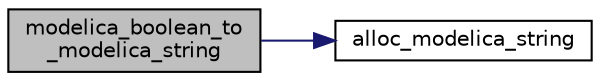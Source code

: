 digraph "modelica_boolean_to_modelica_string"
{
  edge [fontname="Helvetica",fontsize="10",labelfontname="Helvetica",labelfontsize="10"];
  node [fontname="Helvetica",fontsize="10",shape=record];
  rankdir="LR";
  Node71 [label="modelica_boolean_to\l_modelica_string",height=0.2,width=0.4,color="black", fillcolor="grey75", style="filled", fontcolor="black"];
  Node71 -> Node72 [color="midnightblue",fontsize="10",style="solid",fontname="Helvetica"];
  Node72 [label="alloc_modelica_string",height=0.2,width=0.4,color="black", fillcolor="white", style="filled",URL="$d9/d0a/modelica__string_8c.html#add1e8d341c9441788cfbf64f5331f94c"];
}
